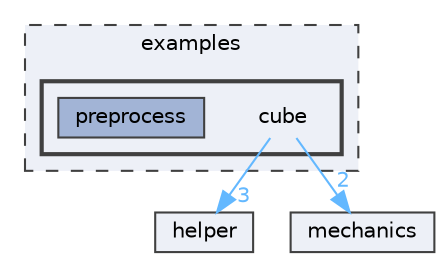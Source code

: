 digraph "examples/cube"
{
 // LATEX_PDF_SIZE
  bgcolor="transparent";
  edge [fontname=Helvetica,fontsize=10,labelfontname=Helvetica,labelfontsize=10];
  node [fontname=Helvetica,fontsize=10,shape=box,height=0.2,width=0.4];
  compound=true
  subgraph clusterdir_d28a4824dc47e487b107a5db32ef43c4 {
    graph [ bgcolor="#edf0f7", pencolor="grey25", label="examples", fontname=Helvetica,fontsize=10 style="filled,dashed", URL="dir_d28a4824dc47e487b107a5db32ef43c4.html",tooltip=""]
  subgraph clusterdir_2c1d6db3d9f7fae17ee5d5f3da5af3fc {
    graph [ bgcolor="#edf0f7", pencolor="grey25", label="", fontname=Helvetica,fontsize=10 style="filled,bold", URL="dir_2c1d6db3d9f7fae17ee5d5f3da5af3fc.html",tooltip=""]
    dir_2c1d6db3d9f7fae17ee5d5f3da5af3fc [shape=plaintext, label="cube"];
  dir_7543fa4ca38c69643762ffa77cb67abe [label="preprocess", fillcolor="#a2b4d6", color="grey25", style="filled", URL="dir_7543fa4ca38c69643762ffa77cb67abe.html",tooltip=""];
  }
  }
  dir_d634f21e635b1ea642c8b957ecf78b4f [label="helper", fillcolor="#edf0f7", color="grey25", style="filled", URL="dir_d634f21e635b1ea642c8b957ecf78b4f.html",tooltip=""];
  dir_f85e6b512652ee2faa4ff4027d5d7588 [label="mechanics", fillcolor="#edf0f7", color="grey25", style="filled", URL="dir_f85e6b512652ee2faa4ff4027d5d7588.html",tooltip=""];
  dir_2c1d6db3d9f7fae17ee5d5f3da5af3fc->dir_d634f21e635b1ea642c8b957ecf78b4f [headlabel="3", labeldistance=1.5 headhref="dir_000005_000010.html" href="dir_000005_000010.html" color="steelblue1" fontcolor="steelblue1"];
  dir_2c1d6db3d9f7fae17ee5d5f3da5af3fc->dir_f85e6b512652ee2faa4ff4027d5d7588 [headlabel="2", labeldistance=1.5 headhref="dir_000005_000012.html" href="dir_000005_000012.html" color="steelblue1" fontcolor="steelblue1"];
}
